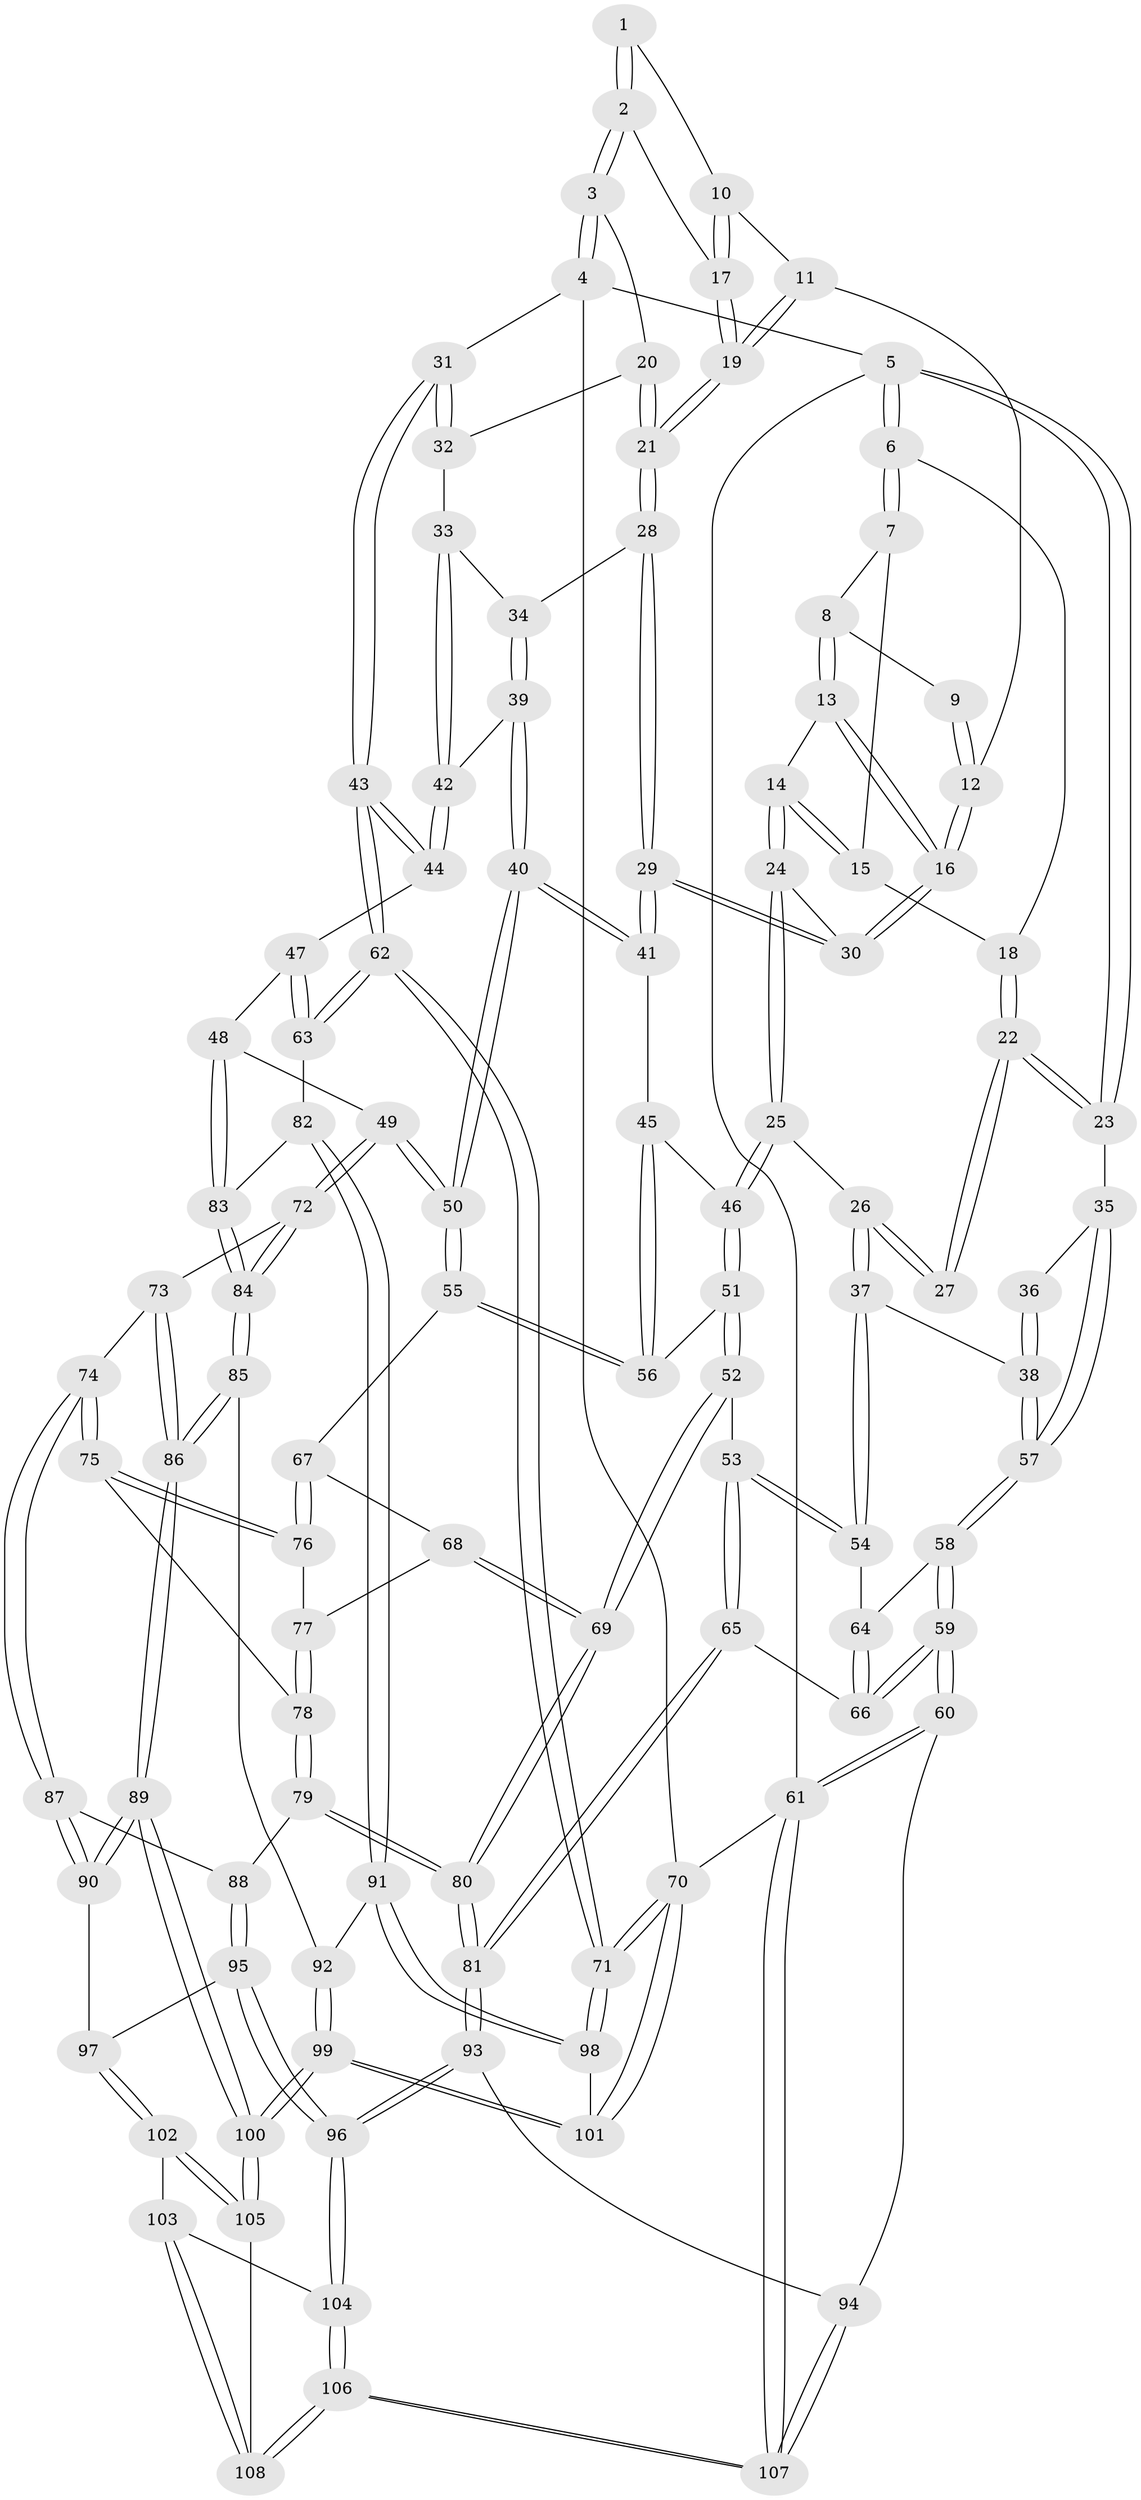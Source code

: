 // coarse degree distribution, {3: 0.140625, 5: 0.421875, 4: 0.40625, 6: 0.03125}
// Generated by graph-tools (version 1.1) at 2025/42/03/06/25 10:42:34]
// undirected, 108 vertices, 267 edges
graph export_dot {
graph [start="1"]
  node [color=gray90,style=filled];
  1 [pos="+0.728881406280956+0"];
  2 [pos="+1+0"];
  3 [pos="+1+0"];
  4 [pos="+1+0"];
  5 [pos="+0+0"];
  6 [pos="+0+0"];
  7 [pos="+0.08690836134207564+0"];
  8 [pos="+0.4247689434640995+0"];
  9 [pos="+0.5233014046822809+0"];
  10 [pos="+0.667174475916437+0.05441636363357051"];
  11 [pos="+0.6369437094144081+0.09630655368264765"];
  12 [pos="+0.6147917951248547+0.10530725385227552"];
  13 [pos="+0.4230872099841931+0"];
  14 [pos="+0.2997026952034044+0.1285898420785589"];
  15 [pos="+0.18331400357578032+0.03972967037613983"];
  16 [pos="+0.5218230271090512+0.18306270443817718"];
  17 [pos="+0.7677293046512703+0.10156005255462112"];
  18 [pos="+0.13336480194982173+0.1179422699034424"];
  19 [pos="+0.7534756509762701+0.16963717895156627"];
  20 [pos="+0.9161617797969175+0.1493560647115524"];
  21 [pos="+0.760809023415945+0.20432252106154994"];
  22 [pos="+0.10714515292475747+0.17065656300592813"];
  23 [pos="+0+0"];
  24 [pos="+0.30968975966577994+0.2743873749512151"];
  25 [pos="+0.2930704339358997+0.29048728551021213"];
  26 [pos="+0.24325141017692908+0.3008851238245181"];
  27 [pos="+0.14214262273767025+0.22818388909102774"];
  28 [pos="+0.7549812541302832+0.22111421426096142"];
  29 [pos="+0.6138737677653131+0.3144558261938563"];
  30 [pos="+0.5109067110331201+0.23030977849203657"];
  31 [pos="+1+0.26564790052042775"];
  32 [pos="+0.9303192142230461+0.24167166585081104"];
  33 [pos="+0.8913172719904209+0.32142937147095724"];
  34 [pos="+0.837453375970962+0.2896652096281402"];
  35 [pos="+0+0.28266279761068996"];
  36 [pos="+0.09926584466888484+0.24265604857962272"];
  37 [pos="+0.17817515085933033+0.3813950886877033"];
  38 [pos="+0+0.4272278174966939"];
  39 [pos="+0.7201823522970732+0.3981453568225292"];
  40 [pos="+0.67309370941163+0.41915085853313466"];
  41 [pos="+0.6228146711690463+0.35466163774608267"];
  42 [pos="+0.8984051913343389+0.34341089696977967"];
  43 [pos="+1+0.42846832936959384"];
  44 [pos="+0.9448089349683509+0.41129400079604944"];
  45 [pos="+0.5087240924281876+0.4533807125572508"];
  46 [pos="+0.39485070735504413+0.49375894316623925"];
  47 [pos="+0.8756516872552735+0.4873040378424667"];
  48 [pos="+0.791584993454237+0.5557576942419017"];
  49 [pos="+0.7277350158493227+0.5523004414976912"];
  50 [pos="+0.7244710059462612+0.5500249053961453"];
  51 [pos="+0.39065275843479713+0.5326878394112085"];
  52 [pos="+0.373509302978929+0.5747396610325621"];
  53 [pos="+0.20096554535524982+0.5571738409512668"];
  54 [pos="+0.17097296511942833+0.5365030950793384"];
  55 [pos="+0.5974919065685494+0.5886345745027683"];
  56 [pos="+0.5628669463057323+0.5660084202305975"];
  57 [pos="+0+0.4468522550821716"];
  58 [pos="+0+0.5448665184077826"];
  59 [pos="+0+0.7942278849409915"];
  60 [pos="+0+0.948585588742496"];
  61 [pos="+0+1"];
  62 [pos="+1+0.715496366192206"];
  63 [pos="+1+0.7137808031192779"];
  64 [pos="+0.14214811276873665+0.5537516442244125"];
  65 [pos="+0.23275679998944532+0.7584454054089649"];
  66 [pos="+0.09445225109972637+0.7178378303750029"];
  67 [pos="+0.5949842685313279+0.5916423989224341"];
  68 [pos="+0.44357635259902933+0.6297483290854625"];
  69 [pos="+0.3775433865147013+0.5974711050362681"];
  70 [pos="+1+1"];
  71 [pos="+1+1"];
  72 [pos="+0.7047572064963081+0.6985037385898683"];
  73 [pos="+0.6920972836004107+0.7099364957090303"];
  74 [pos="+0.6020605267312737+0.7653623726030202"];
  75 [pos="+0.5537964344318045+0.7413114933156445"];
  76 [pos="+0.558425991698996+0.6738742143088821"];
  77 [pos="+0.4524073366008813+0.639366251105854"];
  78 [pos="+0.5039016562851142+0.7557605005419524"];
  79 [pos="+0.46009763995170117+0.7902174811745731"];
  80 [pos="+0.30795368382243943+0.7886655673855749"];
  81 [pos="+0.29043691701085794+0.8017892914396612"];
  82 [pos="+0.9816840281643969+0.7212079811158304"];
  83 [pos="+0.9388453806352698+0.7108277044271969"];
  84 [pos="+0.7998425789550414+0.8022307716005321"];
  85 [pos="+0.7839980349736411+0.8533847566123638"];
  86 [pos="+0.6997084626188865+0.8878007598863551"];
  87 [pos="+0.6174743956576337+0.8275811012726929"];
  88 [pos="+0.4858168984357735+0.8365736044434948"];
  89 [pos="+0.6857158278111001+0.8961618201039154"];
  90 [pos="+0.6327968413618075+0.8693925839770721"];
  91 [pos="+0.899904808341341+0.9080835727978078"];
  92 [pos="+0.8281660692835281+0.8961897828184611"];
  93 [pos="+0.2890782071686102+0.809013643988321"];
  94 [pos="+0.16470081580054766+0.905270444328892"];
  95 [pos="+0.5127172790114565+0.9051309375444182"];
  96 [pos="+0.3310728113785615+0.9039323113217497"];
  97 [pos="+0.5248928130145823+0.9189799334615555"];
  98 [pos="+0.9009963537579425+0.9093518204776327"];
  99 [pos="+0.7664832669210344+1"];
  100 [pos="+0.6936365666753931+1"];
  101 [pos="+0.8303182854752202+1"];
  102 [pos="+0.5152199579515568+0.9781092804479233"];
  103 [pos="+0.4325126543984783+0.9625677082842552"];
  104 [pos="+0.33571490804078313+0.9265718738630304"];
  105 [pos="+0.5810894886700655+1"];
  106 [pos="+0.2892384869788092+1"];
  107 [pos="+0.26923746757750544+1"];
  108 [pos="+0.37024210422792325+1"];
  1 -- 2;
  1 -- 2;
  1 -- 10;
  2 -- 3;
  2 -- 3;
  2 -- 17;
  3 -- 4;
  3 -- 4;
  3 -- 20;
  4 -- 5;
  4 -- 31;
  4 -- 70;
  5 -- 6;
  5 -- 6;
  5 -- 23;
  5 -- 23;
  5 -- 61;
  6 -- 7;
  6 -- 7;
  6 -- 18;
  7 -- 8;
  7 -- 15;
  8 -- 9;
  8 -- 13;
  8 -- 13;
  9 -- 12;
  9 -- 12;
  10 -- 11;
  10 -- 17;
  10 -- 17;
  11 -- 12;
  11 -- 19;
  11 -- 19;
  12 -- 16;
  12 -- 16;
  13 -- 14;
  13 -- 16;
  13 -- 16;
  14 -- 15;
  14 -- 15;
  14 -- 24;
  14 -- 24;
  15 -- 18;
  16 -- 30;
  16 -- 30;
  17 -- 19;
  17 -- 19;
  18 -- 22;
  18 -- 22;
  19 -- 21;
  19 -- 21;
  20 -- 21;
  20 -- 21;
  20 -- 32;
  21 -- 28;
  21 -- 28;
  22 -- 23;
  22 -- 23;
  22 -- 27;
  22 -- 27;
  23 -- 35;
  24 -- 25;
  24 -- 25;
  24 -- 30;
  25 -- 26;
  25 -- 46;
  25 -- 46;
  26 -- 27;
  26 -- 27;
  26 -- 37;
  26 -- 37;
  28 -- 29;
  28 -- 29;
  28 -- 34;
  29 -- 30;
  29 -- 30;
  29 -- 41;
  29 -- 41;
  31 -- 32;
  31 -- 32;
  31 -- 43;
  31 -- 43;
  32 -- 33;
  33 -- 34;
  33 -- 42;
  33 -- 42;
  34 -- 39;
  34 -- 39;
  35 -- 36;
  35 -- 57;
  35 -- 57;
  36 -- 38;
  36 -- 38;
  37 -- 38;
  37 -- 54;
  37 -- 54;
  38 -- 57;
  38 -- 57;
  39 -- 40;
  39 -- 40;
  39 -- 42;
  40 -- 41;
  40 -- 41;
  40 -- 50;
  40 -- 50;
  41 -- 45;
  42 -- 44;
  42 -- 44;
  43 -- 44;
  43 -- 44;
  43 -- 62;
  43 -- 62;
  44 -- 47;
  45 -- 46;
  45 -- 56;
  45 -- 56;
  46 -- 51;
  46 -- 51;
  47 -- 48;
  47 -- 63;
  47 -- 63;
  48 -- 49;
  48 -- 83;
  48 -- 83;
  49 -- 50;
  49 -- 50;
  49 -- 72;
  49 -- 72;
  50 -- 55;
  50 -- 55;
  51 -- 52;
  51 -- 52;
  51 -- 56;
  52 -- 53;
  52 -- 69;
  52 -- 69;
  53 -- 54;
  53 -- 54;
  53 -- 65;
  53 -- 65;
  54 -- 64;
  55 -- 56;
  55 -- 56;
  55 -- 67;
  57 -- 58;
  57 -- 58;
  58 -- 59;
  58 -- 59;
  58 -- 64;
  59 -- 60;
  59 -- 60;
  59 -- 66;
  59 -- 66;
  60 -- 61;
  60 -- 61;
  60 -- 94;
  61 -- 107;
  61 -- 107;
  61 -- 70;
  62 -- 63;
  62 -- 63;
  62 -- 71;
  62 -- 71;
  63 -- 82;
  64 -- 66;
  64 -- 66;
  65 -- 66;
  65 -- 81;
  65 -- 81;
  67 -- 68;
  67 -- 76;
  67 -- 76;
  68 -- 69;
  68 -- 69;
  68 -- 77;
  69 -- 80;
  69 -- 80;
  70 -- 71;
  70 -- 71;
  70 -- 101;
  70 -- 101;
  71 -- 98;
  71 -- 98;
  72 -- 73;
  72 -- 84;
  72 -- 84;
  73 -- 74;
  73 -- 86;
  73 -- 86;
  74 -- 75;
  74 -- 75;
  74 -- 87;
  74 -- 87;
  75 -- 76;
  75 -- 76;
  75 -- 78;
  76 -- 77;
  77 -- 78;
  77 -- 78;
  78 -- 79;
  78 -- 79;
  79 -- 80;
  79 -- 80;
  79 -- 88;
  80 -- 81;
  80 -- 81;
  81 -- 93;
  81 -- 93;
  82 -- 83;
  82 -- 91;
  82 -- 91;
  83 -- 84;
  83 -- 84;
  84 -- 85;
  84 -- 85;
  85 -- 86;
  85 -- 86;
  85 -- 92;
  86 -- 89;
  86 -- 89;
  87 -- 88;
  87 -- 90;
  87 -- 90;
  88 -- 95;
  88 -- 95;
  89 -- 90;
  89 -- 90;
  89 -- 100;
  89 -- 100;
  90 -- 97;
  91 -- 92;
  91 -- 98;
  91 -- 98;
  92 -- 99;
  92 -- 99;
  93 -- 94;
  93 -- 96;
  93 -- 96;
  94 -- 107;
  94 -- 107;
  95 -- 96;
  95 -- 96;
  95 -- 97;
  96 -- 104;
  96 -- 104;
  97 -- 102;
  97 -- 102;
  98 -- 101;
  99 -- 100;
  99 -- 100;
  99 -- 101;
  99 -- 101;
  100 -- 105;
  100 -- 105;
  102 -- 103;
  102 -- 105;
  102 -- 105;
  103 -- 104;
  103 -- 108;
  103 -- 108;
  104 -- 106;
  104 -- 106;
  105 -- 108;
  106 -- 107;
  106 -- 107;
  106 -- 108;
  106 -- 108;
}
